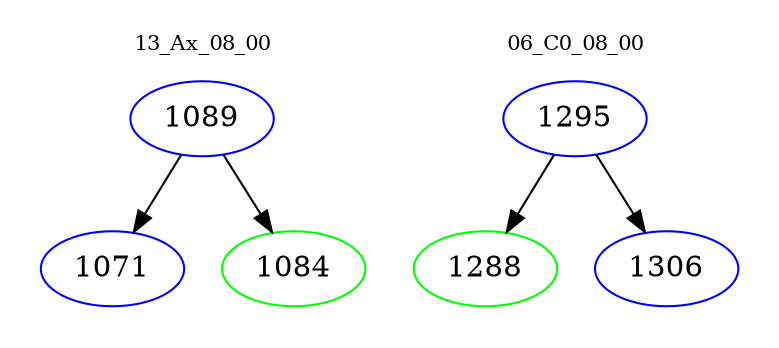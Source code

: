 digraph{
subgraph cluster_0 {
color = white
label = "13_Ax_08_00";
fontsize=10;
T0_1089 [label="1089", color="blue"]
T0_1089 -> T0_1071 [color="black"]
T0_1071 [label="1071", color="blue"]
T0_1089 -> T0_1084 [color="black"]
T0_1084 [label="1084", color="green"]
}
subgraph cluster_1 {
color = white
label = "06_C0_08_00";
fontsize=10;
T1_1295 [label="1295", color="blue"]
T1_1295 -> T1_1288 [color="black"]
T1_1288 [label="1288", color="green"]
T1_1295 -> T1_1306 [color="black"]
T1_1306 [label="1306", color="blue"]
}
}
